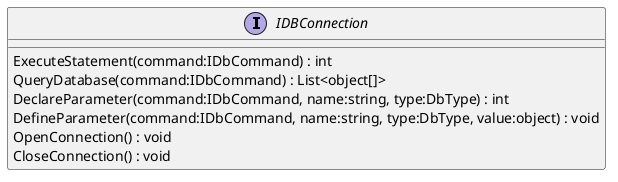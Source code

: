 @startuml
interface IDBConnection {
    ExecuteStatement(command:IDbCommand) : int
    QueryDatabase(command:IDbCommand) : List<object[]>
    DeclareParameter(command:IDbCommand, name:string, type:DbType) : int
    DefineParameter(command:IDbCommand, name:string, type:DbType, value:object) : void
    OpenConnection() : void
    CloseConnection() : void
}
@enduml
